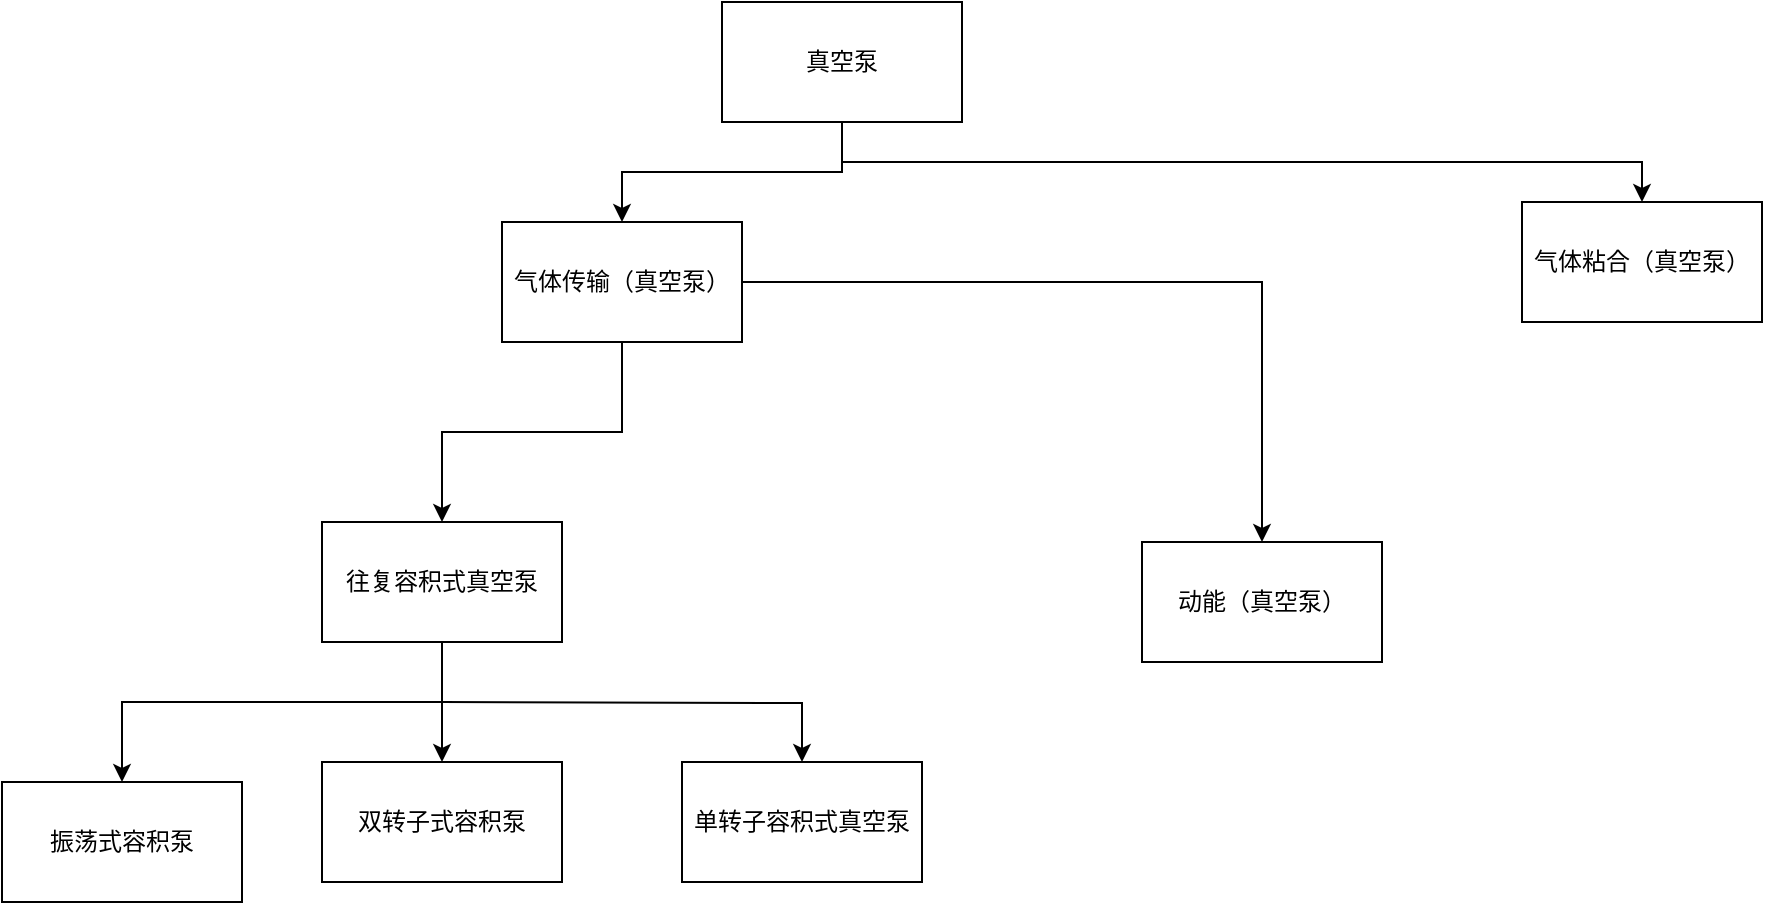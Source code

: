 <mxfile version="20.3.0" type="github">
  <diagram id="EJDTuElmcnAi4WPFWQzJ" name="Page-1">
    <mxGraphModel dx="830" dy="852" grid="1" gridSize="10" guides="1" tooltips="1" connect="1" arrows="1" fold="1" page="1" pageScale="1" pageWidth="850" pageHeight="1100" math="0" shadow="0">
      <root>
        <mxCell id="0" />
        <mxCell id="1" parent="0" />
        <mxCell id="flRVxpR7cwWonaM8a4Yf-3" value="" style="edgeStyle=orthogonalEdgeStyle;rounded=0;orthogonalLoop=1;jettySize=auto;html=1;" edge="1" parent="1" source="flRVxpR7cwWonaM8a4Yf-1" target="flRVxpR7cwWonaM8a4Yf-2">
          <mxGeometry relative="1" as="geometry" />
        </mxCell>
        <mxCell id="flRVxpR7cwWonaM8a4Yf-5" value="" style="edgeStyle=orthogonalEdgeStyle;rounded=0;orthogonalLoop=1;jettySize=auto;html=1;" edge="1" parent="1" source="flRVxpR7cwWonaM8a4Yf-1" target="flRVxpR7cwWonaM8a4Yf-4">
          <mxGeometry relative="1" as="geometry">
            <Array as="points">
              <mxPoint x="440" y="160" />
              <mxPoint x="840" y="160" />
            </Array>
          </mxGeometry>
        </mxCell>
        <mxCell id="flRVxpR7cwWonaM8a4Yf-1" value="真空泵" style="rounded=0;whiteSpace=wrap;html=1;" vertex="1" parent="1">
          <mxGeometry x="380" y="80" width="120" height="60" as="geometry" />
        </mxCell>
        <mxCell id="flRVxpR7cwWonaM8a4Yf-7" value="" style="edgeStyle=orthogonalEdgeStyle;rounded=0;orthogonalLoop=1;jettySize=auto;html=1;" edge="1" parent="1" source="flRVxpR7cwWonaM8a4Yf-2" target="flRVxpR7cwWonaM8a4Yf-6">
          <mxGeometry relative="1" as="geometry" />
        </mxCell>
        <mxCell id="flRVxpR7cwWonaM8a4Yf-10" value="" style="edgeStyle=orthogonalEdgeStyle;rounded=0;orthogonalLoop=1;jettySize=auto;html=1;" edge="1" parent="1" source="flRVxpR7cwWonaM8a4Yf-2" target="flRVxpR7cwWonaM8a4Yf-9">
          <mxGeometry relative="1" as="geometry" />
        </mxCell>
        <mxCell id="flRVxpR7cwWonaM8a4Yf-2" value="气体传输（真空泵）" style="rounded=0;whiteSpace=wrap;html=1;" vertex="1" parent="1">
          <mxGeometry x="270" y="190" width="120" height="60" as="geometry" />
        </mxCell>
        <mxCell id="flRVxpR7cwWonaM8a4Yf-4" value="气体粘合（真空泵）" style="rounded=0;whiteSpace=wrap;html=1;" vertex="1" parent="1">
          <mxGeometry x="780" y="180" width="120" height="60" as="geometry" />
        </mxCell>
        <mxCell id="flRVxpR7cwWonaM8a4Yf-12" value="" style="edgeStyle=orthogonalEdgeStyle;rounded=0;orthogonalLoop=1;jettySize=auto;html=1;" edge="1" parent="1" source="flRVxpR7cwWonaM8a4Yf-6" target="flRVxpR7cwWonaM8a4Yf-11">
          <mxGeometry relative="1" as="geometry">
            <Array as="points">
              <mxPoint x="240" y="430" />
              <mxPoint x="80" y="430" />
            </Array>
          </mxGeometry>
        </mxCell>
        <mxCell id="flRVxpR7cwWonaM8a4Yf-14" value="" style="edgeStyle=orthogonalEdgeStyle;rounded=0;orthogonalLoop=1;jettySize=auto;html=1;" edge="1" parent="1" source="flRVxpR7cwWonaM8a4Yf-6" target="flRVxpR7cwWonaM8a4Yf-13">
          <mxGeometry relative="1" as="geometry" />
        </mxCell>
        <mxCell id="flRVxpR7cwWonaM8a4Yf-16" value="" style="edgeStyle=orthogonalEdgeStyle;rounded=0;orthogonalLoop=1;jettySize=auto;html=1;" edge="1" parent="1" target="flRVxpR7cwWonaM8a4Yf-15">
          <mxGeometry relative="1" as="geometry">
            <mxPoint x="240" y="430" as="sourcePoint" />
          </mxGeometry>
        </mxCell>
        <mxCell id="flRVxpR7cwWonaM8a4Yf-6" value="往复容积式真空泵" style="rounded=0;whiteSpace=wrap;html=1;" vertex="1" parent="1">
          <mxGeometry x="180" y="340" width="120" height="60" as="geometry" />
        </mxCell>
        <mxCell id="flRVxpR7cwWonaM8a4Yf-9" value="动能（真空泵）" style="rounded=0;whiteSpace=wrap;html=1;" vertex="1" parent="1">
          <mxGeometry x="590" y="350" width="120" height="60" as="geometry" />
        </mxCell>
        <mxCell id="flRVxpR7cwWonaM8a4Yf-11" value="振荡式容积泵" style="rounded=0;whiteSpace=wrap;html=1;" vertex="1" parent="1">
          <mxGeometry x="20" y="470" width="120" height="60" as="geometry" />
        </mxCell>
        <mxCell id="flRVxpR7cwWonaM8a4Yf-13" value="双转子式容积泵" style="rounded=0;whiteSpace=wrap;html=1;" vertex="1" parent="1">
          <mxGeometry x="180" y="460" width="120" height="60" as="geometry" />
        </mxCell>
        <mxCell id="flRVxpR7cwWonaM8a4Yf-15" value="单转子容积式真空泵" style="rounded=0;whiteSpace=wrap;html=1;" vertex="1" parent="1">
          <mxGeometry x="360" y="460" width="120" height="60" as="geometry" />
        </mxCell>
      </root>
    </mxGraphModel>
  </diagram>
</mxfile>

